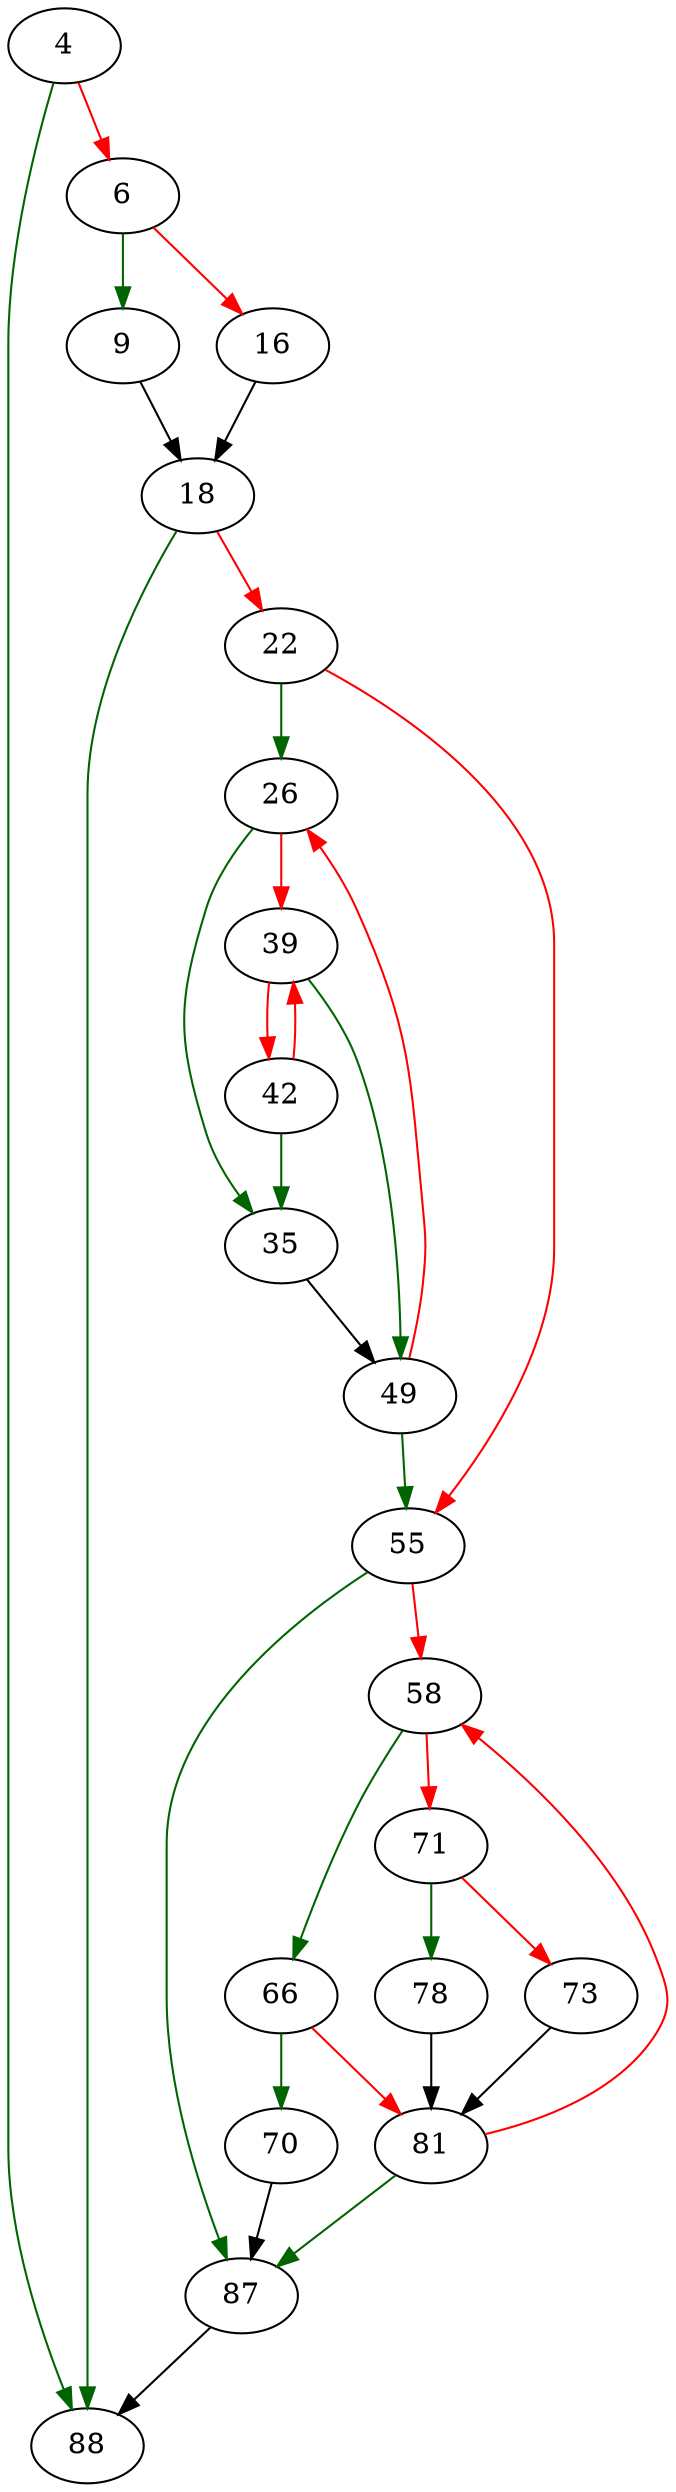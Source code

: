strict digraph "knuth_morris_pratt" {
	// Node definitions.
	4 [entry=true];
	88;
	6;
	9;
	16;
	18;
	22;
	26;
	55;
	35;
	39;
	49;
	42;
	87;
	58;
	66;
	71;
	70;
	81;
	78;
	73;

	// Edge definitions.
	4 -> 88 [
		color=darkgreen
		cond=true
	];
	4 -> 6 [
		color=red
		cond=false
	];
	6 -> 9 [
		color=darkgreen
		cond=true
	];
	6 -> 16 [
		color=red
		cond=false
	];
	9 -> 18;
	16 -> 18;
	18 -> 88 [
		color=darkgreen
		cond=true
	];
	18 -> 22 [
		color=red
		cond=false
	];
	22 -> 26 [
		color=darkgreen
		cond=true
	];
	22 -> 55 [
		color=red
		cond=false
	];
	26 -> 35 [
		color=darkgreen
		cond=true
	];
	26 -> 39 [
		color=red
		cond=false
	];
	55 -> 87 [
		color=darkgreen
		cond=true
	];
	55 -> 58 [
		color=red
		cond=false
	];
	35 -> 49;
	39 -> 49 [
		color=darkgreen
		cond=true
	];
	39 -> 42 [
		color=red
		cond=false
	];
	49 -> 26 [
		color=red
		cond=false
	];
	49 -> 55 [
		color=darkgreen
		cond=true
	];
	42 -> 35 [
		color=darkgreen
		cond=true
	];
	42 -> 39 [
		color=red
		cond=false
	];
	87 -> 88;
	58 -> 66 [
		color=darkgreen
		cond=true
	];
	58 -> 71 [
		color=red
		cond=false
	];
	66 -> 70 [
		color=darkgreen
		cond=true
	];
	66 -> 81 [
		color=red
		cond=false
	];
	71 -> 78 [
		color=darkgreen
		cond=true
	];
	71 -> 73 [
		color=red
		cond=false
	];
	70 -> 87;
	81 -> 87 [
		color=darkgreen
		cond=true
	];
	81 -> 58 [
		color=red
		cond=false
	];
	78 -> 81;
	73 -> 81;
}